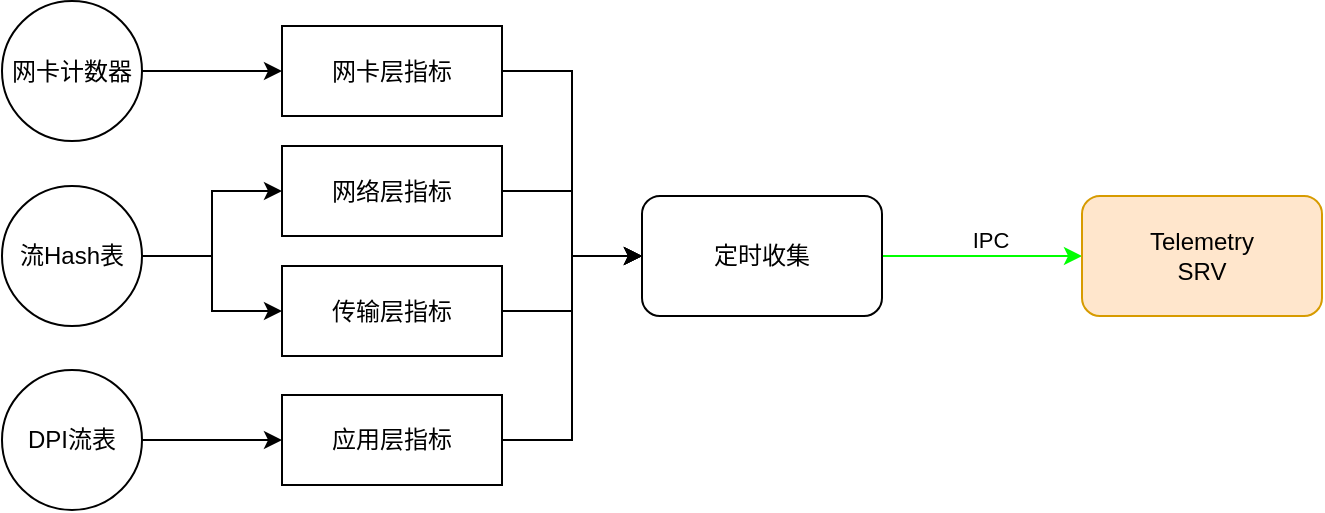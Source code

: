 <mxfile version="21.7.1" type="github">
  <diagram name="第 1 页" id="3B1lMyyjqXDP7BqrjXRw">
    <mxGraphModel dx="1379" dy="751" grid="1" gridSize="10" guides="1" tooltips="1" connect="1" arrows="1" fold="1" page="1" pageScale="1" pageWidth="827" pageHeight="1169" math="0" shadow="0">
      <root>
        <mxCell id="0" />
        <mxCell id="1" parent="0" />
        <mxCell id="o7EPLu3JcLwBKOI4vQVB-23" style="edgeStyle=orthogonalEdgeStyle;rounded=0;orthogonalLoop=1;jettySize=auto;html=1;exitX=1;exitY=0.5;exitDx=0;exitDy=0;entryX=0;entryY=0.5;entryDx=0;entryDy=0;" parent="1" source="o7EPLu3JcLwBKOI4vQVB-4" target="o7EPLu3JcLwBKOI4vQVB-22" edge="1">
          <mxGeometry relative="1" as="geometry" />
        </mxCell>
        <mxCell id="o7EPLu3JcLwBKOI4vQVB-4" value="网卡层指标" style="rounded=0;whiteSpace=wrap;html=1;" parent="1" vertex="1">
          <mxGeometry x="220" y="400" width="110" height="45" as="geometry" />
        </mxCell>
        <mxCell id="o7EPLu3JcLwBKOI4vQVB-24" style="edgeStyle=orthogonalEdgeStyle;rounded=0;orthogonalLoop=1;jettySize=auto;html=1;exitX=1;exitY=0.5;exitDx=0;exitDy=0;entryX=0;entryY=0.5;entryDx=0;entryDy=0;" parent="1" source="o7EPLu3JcLwBKOI4vQVB-6" target="o7EPLu3JcLwBKOI4vQVB-22" edge="1">
          <mxGeometry relative="1" as="geometry" />
        </mxCell>
        <mxCell id="o7EPLu3JcLwBKOI4vQVB-6" value="网络层指标" style="rounded=0;whiteSpace=wrap;html=1;" parent="1" vertex="1">
          <mxGeometry x="220" y="460" width="110" height="45" as="geometry" />
        </mxCell>
        <mxCell id="o7EPLu3JcLwBKOI4vQVB-25" style="edgeStyle=orthogonalEdgeStyle;rounded=0;orthogonalLoop=1;jettySize=auto;html=1;exitX=1;exitY=0.5;exitDx=0;exitDy=0;entryX=0;entryY=0.5;entryDx=0;entryDy=0;" parent="1" source="o7EPLu3JcLwBKOI4vQVB-7" target="o7EPLu3JcLwBKOI4vQVB-22" edge="1">
          <mxGeometry relative="1" as="geometry" />
        </mxCell>
        <mxCell id="o7EPLu3JcLwBKOI4vQVB-7" value="传输层指标" style="rounded=0;whiteSpace=wrap;html=1;" parent="1" vertex="1">
          <mxGeometry x="220" y="520" width="110" height="45" as="geometry" />
        </mxCell>
        <mxCell id="o7EPLu3JcLwBKOI4vQVB-26" style="edgeStyle=orthogonalEdgeStyle;rounded=0;orthogonalLoop=1;jettySize=auto;html=1;exitX=1;exitY=0.5;exitDx=0;exitDy=0;entryX=0;entryY=0.5;entryDx=0;entryDy=0;" parent="1" source="o7EPLu3JcLwBKOI4vQVB-8" target="o7EPLu3JcLwBKOI4vQVB-22" edge="1">
          <mxGeometry relative="1" as="geometry" />
        </mxCell>
        <mxCell id="o7EPLu3JcLwBKOI4vQVB-8" value="应用层指标" style="rounded=0;whiteSpace=wrap;html=1;" parent="1" vertex="1">
          <mxGeometry x="220" y="584.5" width="110" height="45" as="geometry" />
        </mxCell>
        <mxCell id="o7EPLu3JcLwBKOI4vQVB-16" style="edgeStyle=orthogonalEdgeStyle;rounded=0;orthogonalLoop=1;jettySize=auto;html=1;exitX=1;exitY=0.5;exitDx=0;exitDy=0;entryX=0;entryY=0.5;entryDx=0;entryDy=0;" parent="1" source="o7EPLu3JcLwBKOI4vQVB-15" target="o7EPLu3JcLwBKOI4vQVB-4" edge="1">
          <mxGeometry relative="1" as="geometry" />
        </mxCell>
        <mxCell id="o7EPLu3JcLwBKOI4vQVB-15" value="网卡计数器" style="ellipse;whiteSpace=wrap;html=1;aspect=fixed;" parent="1" vertex="1">
          <mxGeometry x="80" y="387.5" width="70" height="70" as="geometry" />
        </mxCell>
        <mxCell id="o7EPLu3JcLwBKOI4vQVB-18" style="edgeStyle=orthogonalEdgeStyle;rounded=0;orthogonalLoop=1;jettySize=auto;html=1;exitX=1;exitY=0.5;exitDx=0;exitDy=0;entryX=0;entryY=0.5;entryDx=0;entryDy=0;" parent="1" source="o7EPLu3JcLwBKOI4vQVB-17" target="o7EPLu3JcLwBKOI4vQVB-6" edge="1">
          <mxGeometry relative="1" as="geometry" />
        </mxCell>
        <mxCell id="o7EPLu3JcLwBKOI4vQVB-19" style="edgeStyle=orthogonalEdgeStyle;rounded=0;orthogonalLoop=1;jettySize=auto;html=1;exitX=1;exitY=0.5;exitDx=0;exitDy=0;entryX=0;entryY=0.5;entryDx=0;entryDy=0;" parent="1" source="o7EPLu3JcLwBKOI4vQVB-17" target="o7EPLu3JcLwBKOI4vQVB-7" edge="1">
          <mxGeometry relative="1" as="geometry" />
        </mxCell>
        <mxCell id="o7EPLu3JcLwBKOI4vQVB-17" value="流Hash表" style="ellipse;whiteSpace=wrap;html=1;aspect=fixed;" parent="1" vertex="1">
          <mxGeometry x="80" y="480" width="70" height="70" as="geometry" />
        </mxCell>
        <mxCell id="o7EPLu3JcLwBKOI4vQVB-21" style="edgeStyle=orthogonalEdgeStyle;rounded=0;orthogonalLoop=1;jettySize=auto;html=1;exitX=1;exitY=0.5;exitDx=0;exitDy=0;entryX=0;entryY=0.5;entryDx=0;entryDy=0;" parent="1" source="o7EPLu3JcLwBKOI4vQVB-20" target="o7EPLu3JcLwBKOI4vQVB-8" edge="1">
          <mxGeometry relative="1" as="geometry" />
        </mxCell>
        <mxCell id="o7EPLu3JcLwBKOI4vQVB-20" value="DPI流表" style="ellipse;whiteSpace=wrap;html=1;aspect=fixed;" parent="1" vertex="1">
          <mxGeometry x="80" y="572" width="70" height="70" as="geometry" />
        </mxCell>
        <mxCell id="o7EPLu3JcLwBKOI4vQVB-28" style="edgeStyle=orthogonalEdgeStyle;rounded=0;orthogonalLoop=1;jettySize=auto;html=1;exitX=1;exitY=0.5;exitDx=0;exitDy=0;entryX=0;entryY=0.5;entryDx=0;entryDy=0;strokeColor=#00FF00;" parent="1" source="o7EPLu3JcLwBKOI4vQVB-22" target="o7EPLu3JcLwBKOI4vQVB-27" edge="1">
          <mxGeometry relative="1" as="geometry" />
        </mxCell>
        <mxCell id="o7EPLu3JcLwBKOI4vQVB-29" value="IPC" style="edgeLabel;html=1;align=center;verticalAlign=middle;resizable=0;points=[];" parent="o7EPLu3JcLwBKOI4vQVB-28" vertex="1" connectable="0">
          <mxGeometry x="0.12" y="-1" relative="1" as="geometry">
            <mxPoint x="-2" y="-9" as="offset" />
          </mxGeometry>
        </mxCell>
        <mxCell id="o7EPLu3JcLwBKOI4vQVB-22" value="定时收集" style="rounded=1;whiteSpace=wrap;html=1;" parent="1" vertex="1">
          <mxGeometry x="400" y="485" width="120" height="60" as="geometry" />
        </mxCell>
        <mxCell id="o7EPLu3JcLwBKOI4vQVB-27" value="Telemetry&lt;br&gt;SRV" style="rounded=1;whiteSpace=wrap;html=1;fillColor=#ffe6cc;strokeColor=#d79b00;" parent="1" vertex="1">
          <mxGeometry x="620" y="485" width="120" height="60" as="geometry" />
        </mxCell>
      </root>
    </mxGraphModel>
  </diagram>
</mxfile>
